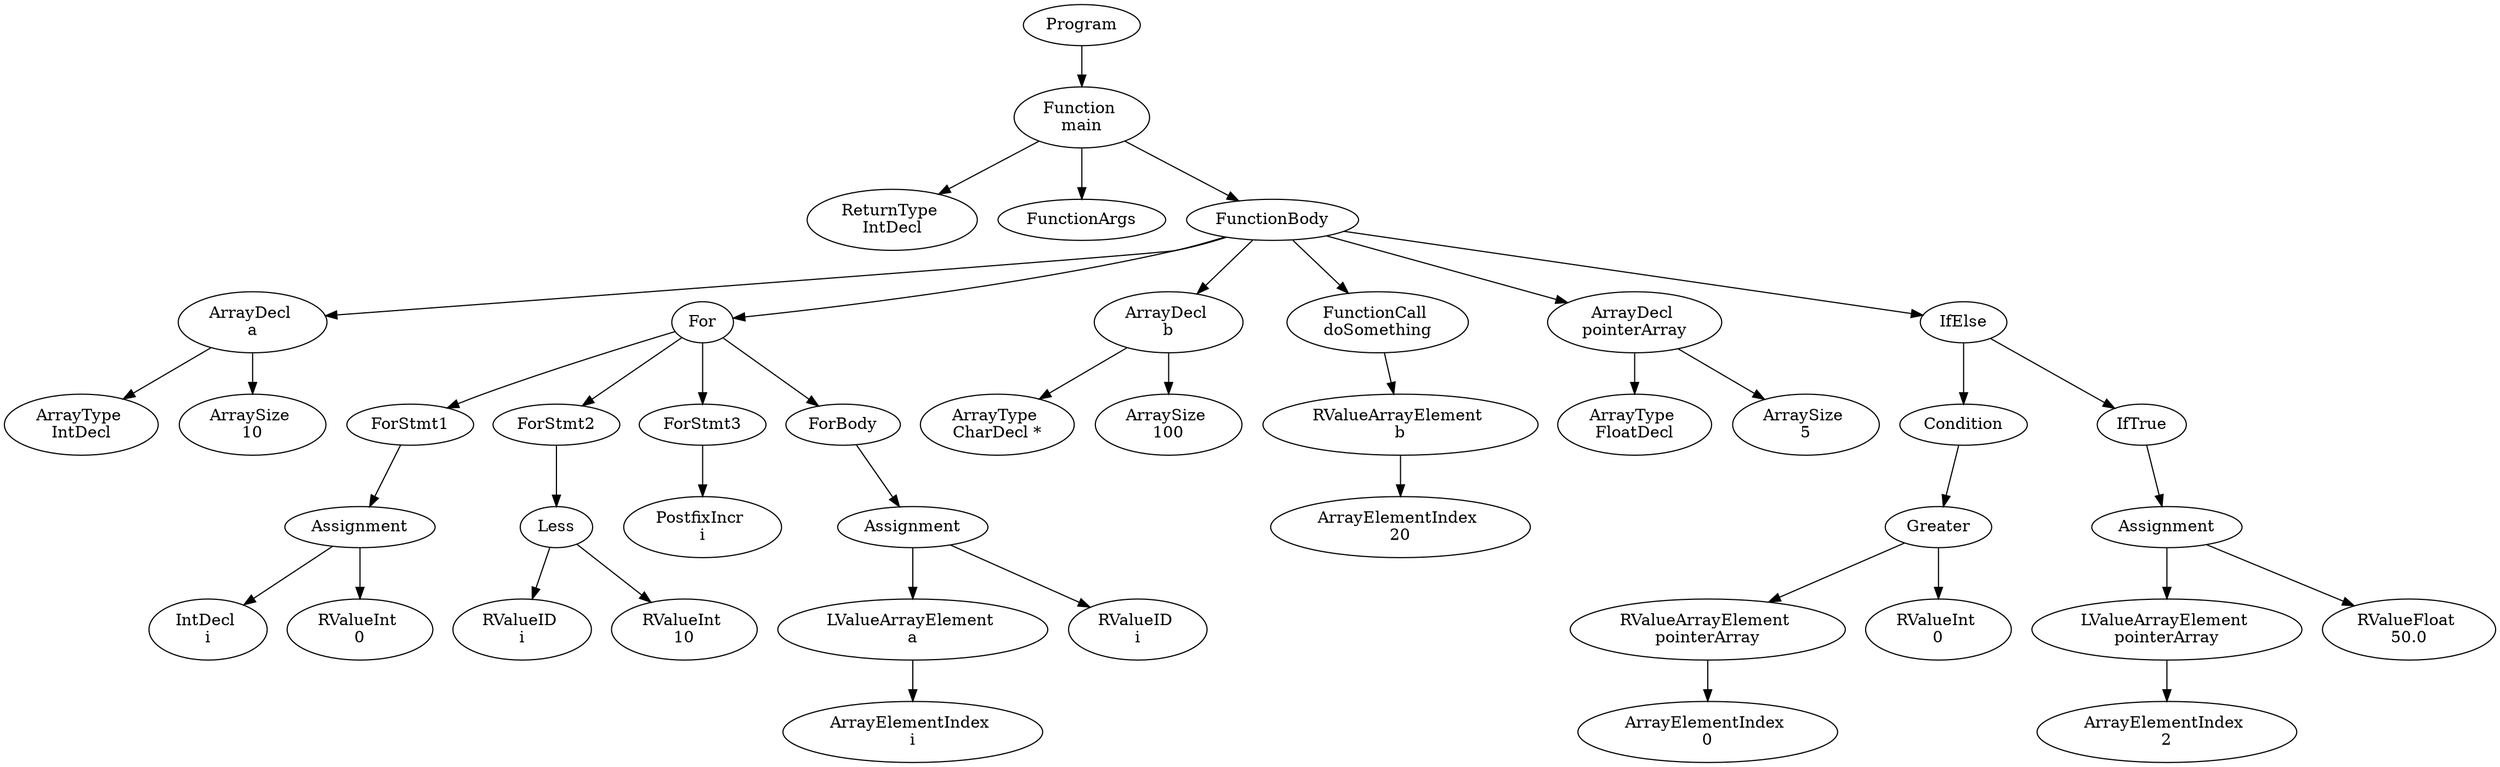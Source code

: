 digraph AST {
1 [label="Program"];
2 [label="Function \nmain"];
3 [label="ReturnType \nIntDecl"];
4 [label="FunctionArgs"];
5 [label="FunctionBody"];
6 [label="ArrayDecl \na"];
7 [label="ArrayType \nIntDecl"];
8 [label="ArraySize \n10"];
6 -> 7;
6 -> 8;
9 [label="For"];
10 [label="ForStmt1"];
11 [label="Assignment"];
12 [label="IntDecl \ni"];
13 [label="RValueInt \n0"];
11 -> 12;
11 -> 13;
10 -> 11;
14 [label="ForStmt2"];
15 [label="Less"];
16 [label="RValueID \ni"];
17 [label="RValueInt \n10"];
15 -> 16;
15 -> 17;
14 -> 15;
18 [label="ForStmt3"];
19 [label="PostfixIncr \ni"];
18 -> 19;
20 [label="ForBody"];
21 [label="Assignment"];
22 [label="LValueArrayElement \na"];
23 [label="ArrayElementIndex \ni"];
22 -> 23;
24 [label="RValueID \ni"];
21 -> 22;
21 -> 24;
20 -> 21;
9 -> 10;
9 -> 14;
9 -> 18;
9 -> 20;
25 [label="ArrayDecl \nb"];
26 [label="ArrayType \nCharDecl *"];
27 [label="ArraySize \n100"];
25 -> 26;
25 -> 27;
28 [label="FunctionCall \ndoSomething"];
29 [label="RValueArrayElement \nb"];
30 [label="ArrayElementIndex \n20"];
29 -> 30;
28 -> 29;
31 [label="ArrayDecl \npointerArray"];
32 [label="ArrayType \nFloatDecl"];
33 [label="ArraySize \n5"];
31 -> 32;
31 -> 33;
34 [label="IfElse"];
35 [label="Condition"];
36 [label="Greater"];
37 [label="RValueArrayElement \npointerArray"];
38 [label="ArrayElementIndex \n0"];
37 -> 38;
39 [label="RValueInt \n0"];
36 -> 37;
36 -> 39;
35 -> 36;
40 [label="IfTrue"];
41 [label="Assignment"];
42 [label="LValueArrayElement \npointerArray"];
43 [label="ArrayElementIndex \n2"];
42 -> 43;
44 [label="RValueFloat \n50.0"];
41 -> 42;
41 -> 44;
40 -> 41;
34 -> 35;
34 -> 40;
5 -> 6;
5 -> 9;
5 -> 25;
5 -> 28;
5 -> 31;
5 -> 34;
2 -> 3;
2 -> 4;
2 -> 5;
1 -> 2;
}